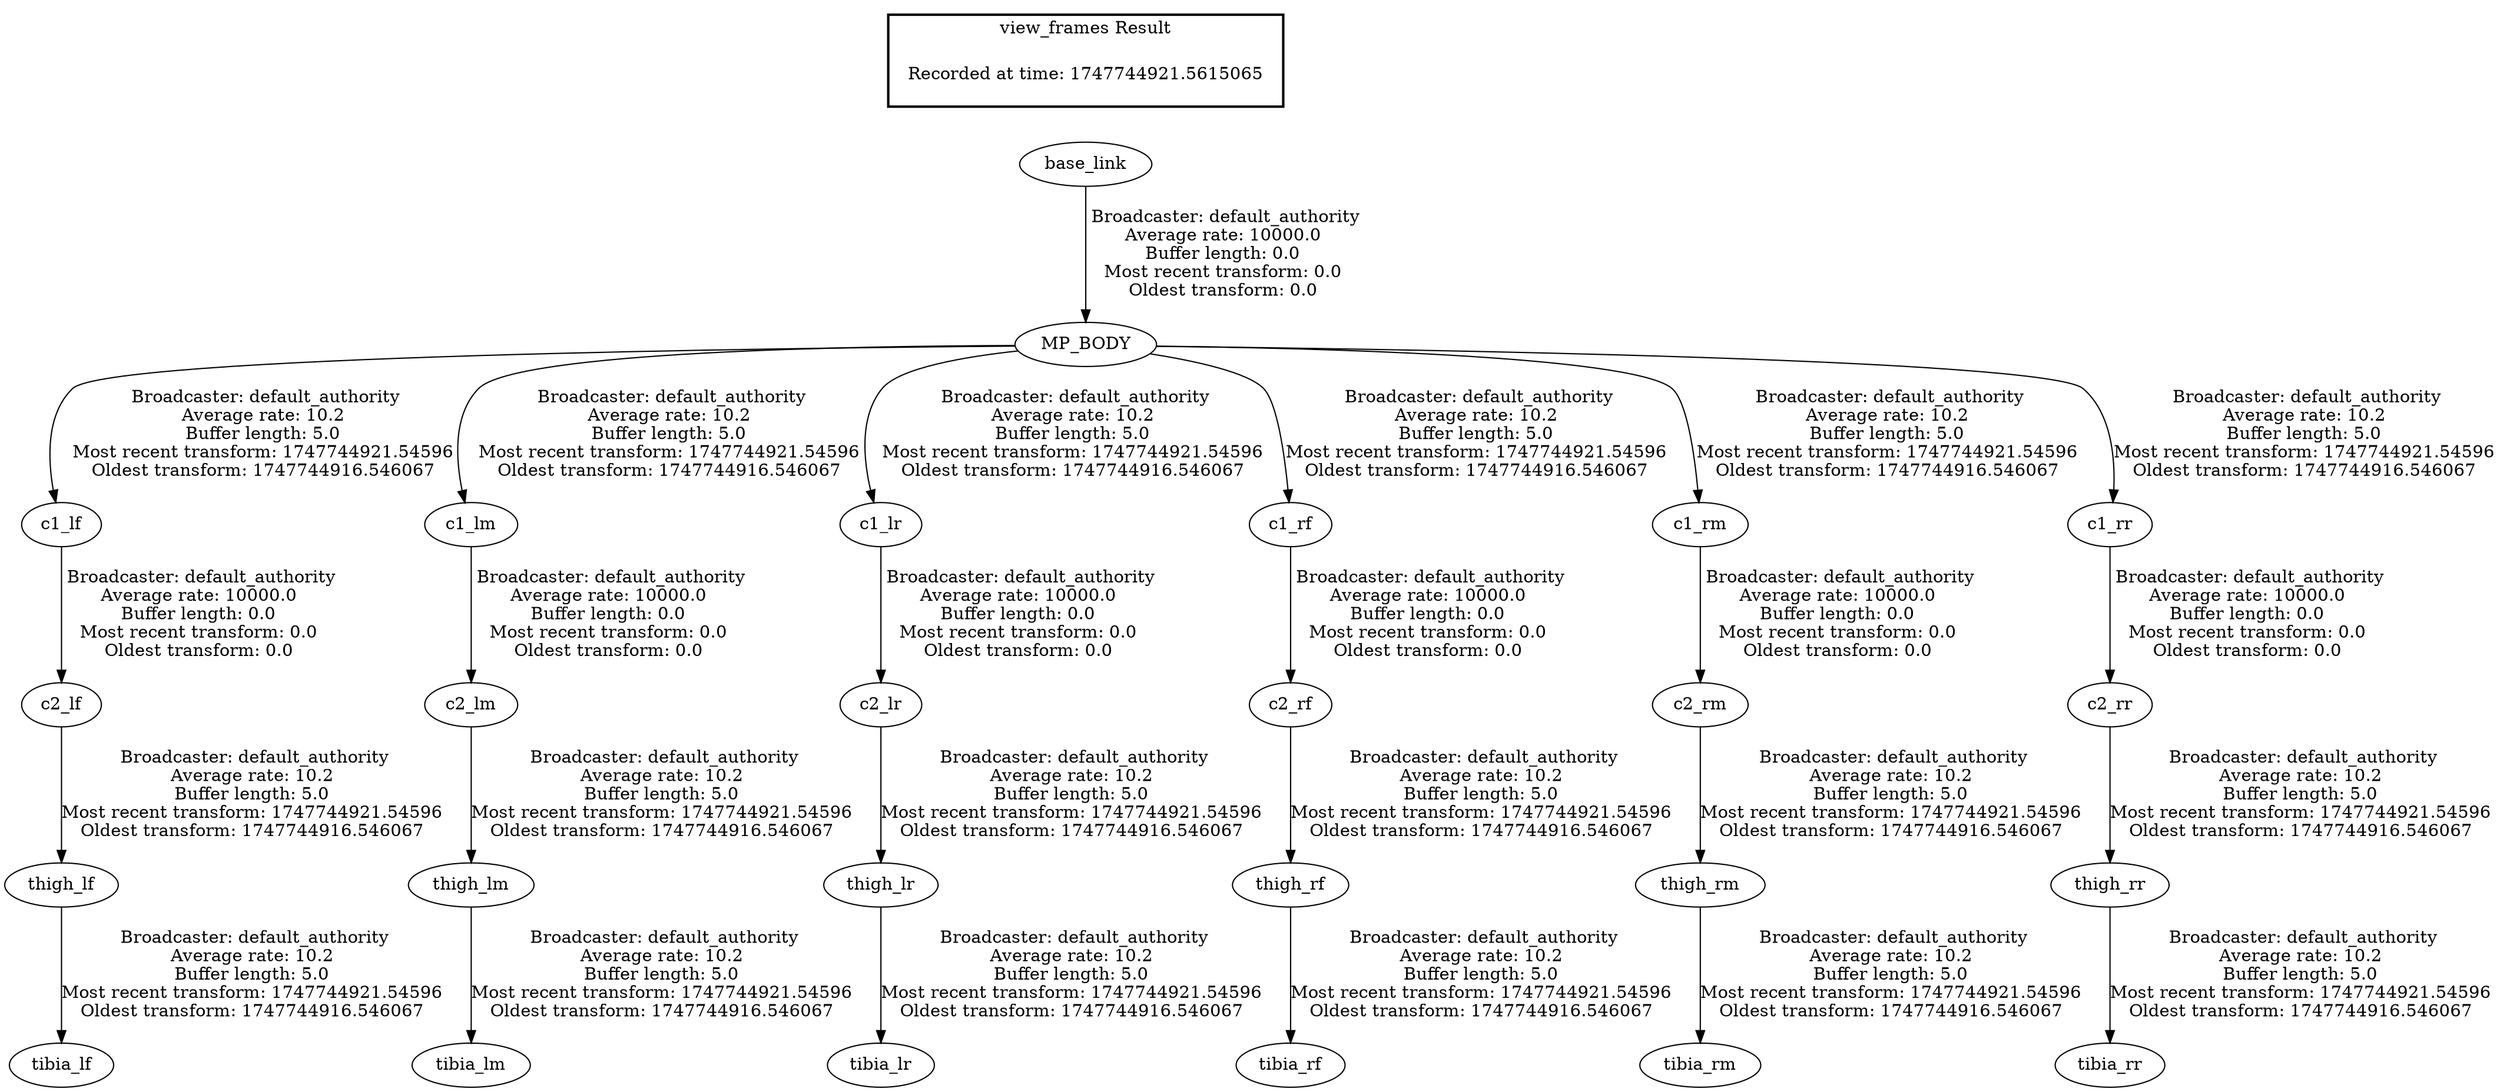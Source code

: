 digraph G {
"c1_lf" -> "c2_lf"[label=" Broadcaster: default_authority\nAverage rate: 10000.0\nBuffer length: 0.0\nMost recent transform: 0.0\nOldest transform: 0.0\n"];
"MP_BODY" -> "c1_lf"[label=" Broadcaster: default_authority\nAverage rate: 10.2\nBuffer length: 5.0\nMost recent transform: 1747744921.54596\nOldest transform: 1747744916.546067\n"];
"c1_lm" -> "c2_lm"[label=" Broadcaster: default_authority\nAverage rate: 10000.0\nBuffer length: 0.0\nMost recent transform: 0.0\nOldest transform: 0.0\n"];
"MP_BODY" -> "c1_lm"[label=" Broadcaster: default_authority\nAverage rate: 10.2\nBuffer length: 5.0\nMost recent transform: 1747744921.54596\nOldest transform: 1747744916.546067\n"];
"c1_lr" -> "c2_lr"[label=" Broadcaster: default_authority\nAverage rate: 10000.0\nBuffer length: 0.0\nMost recent transform: 0.0\nOldest transform: 0.0\n"];
"MP_BODY" -> "c1_lr"[label=" Broadcaster: default_authority\nAverage rate: 10.2\nBuffer length: 5.0\nMost recent transform: 1747744921.54596\nOldest transform: 1747744916.546067\n"];
"c1_rf" -> "c2_rf"[label=" Broadcaster: default_authority\nAverage rate: 10000.0\nBuffer length: 0.0\nMost recent transform: 0.0\nOldest transform: 0.0\n"];
"MP_BODY" -> "c1_rf"[label=" Broadcaster: default_authority\nAverage rate: 10.2\nBuffer length: 5.0\nMost recent transform: 1747744921.54596\nOldest transform: 1747744916.546067\n"];
"c1_rm" -> "c2_rm"[label=" Broadcaster: default_authority\nAverage rate: 10000.0\nBuffer length: 0.0\nMost recent transform: 0.0\nOldest transform: 0.0\n"];
"MP_BODY" -> "c1_rm"[label=" Broadcaster: default_authority\nAverage rate: 10.2\nBuffer length: 5.0\nMost recent transform: 1747744921.54596\nOldest transform: 1747744916.546067\n"];
"c1_rr" -> "c2_rr"[label=" Broadcaster: default_authority\nAverage rate: 10000.0\nBuffer length: 0.0\nMost recent transform: 0.0\nOldest transform: 0.0\n"];
"MP_BODY" -> "c1_rr"[label=" Broadcaster: default_authority\nAverage rate: 10.2\nBuffer length: 5.0\nMost recent transform: 1747744921.54596\nOldest transform: 1747744916.546067\n"];
"base_link" -> "MP_BODY"[label=" Broadcaster: default_authority\nAverage rate: 10000.0\nBuffer length: 0.0\nMost recent transform: 0.0\nOldest transform: 0.0\n"];
"c2_lf" -> "thigh_lf"[label=" Broadcaster: default_authority\nAverage rate: 10.2\nBuffer length: 5.0\nMost recent transform: 1747744921.54596\nOldest transform: 1747744916.546067\n"];
"c2_lm" -> "thigh_lm"[label=" Broadcaster: default_authority\nAverage rate: 10.2\nBuffer length: 5.0\nMost recent transform: 1747744921.54596\nOldest transform: 1747744916.546067\n"];
"c2_lr" -> "thigh_lr"[label=" Broadcaster: default_authority\nAverage rate: 10.2\nBuffer length: 5.0\nMost recent transform: 1747744921.54596\nOldest transform: 1747744916.546067\n"];
"c2_rf" -> "thigh_rf"[label=" Broadcaster: default_authority\nAverage rate: 10.2\nBuffer length: 5.0\nMost recent transform: 1747744921.54596\nOldest transform: 1747744916.546067\n"];
"c2_rm" -> "thigh_rm"[label=" Broadcaster: default_authority\nAverage rate: 10.2\nBuffer length: 5.0\nMost recent transform: 1747744921.54596\nOldest transform: 1747744916.546067\n"];
"c2_rr" -> "thigh_rr"[label=" Broadcaster: default_authority\nAverage rate: 10.2\nBuffer length: 5.0\nMost recent transform: 1747744921.54596\nOldest transform: 1747744916.546067\n"];
"thigh_lf" -> "tibia_lf"[label=" Broadcaster: default_authority\nAverage rate: 10.2\nBuffer length: 5.0\nMost recent transform: 1747744921.54596\nOldest transform: 1747744916.546067\n"];
"thigh_lm" -> "tibia_lm"[label=" Broadcaster: default_authority\nAverage rate: 10.2\nBuffer length: 5.0\nMost recent transform: 1747744921.54596\nOldest transform: 1747744916.546067\n"];
"thigh_lr" -> "tibia_lr"[label=" Broadcaster: default_authority\nAverage rate: 10.2\nBuffer length: 5.0\nMost recent transform: 1747744921.54596\nOldest transform: 1747744916.546067\n"];
"thigh_rf" -> "tibia_rf"[label=" Broadcaster: default_authority\nAverage rate: 10.2\nBuffer length: 5.0\nMost recent transform: 1747744921.54596\nOldest transform: 1747744916.546067\n"];
"thigh_rm" -> "tibia_rm"[label=" Broadcaster: default_authority\nAverage rate: 10.2\nBuffer length: 5.0\nMost recent transform: 1747744921.54596\nOldest transform: 1747744916.546067\n"];
"thigh_rr" -> "tibia_rr"[label=" Broadcaster: default_authority\nAverage rate: 10.2\nBuffer length: 5.0\nMost recent transform: 1747744921.54596\nOldest transform: 1747744916.546067\n"];
edge [style=invis];
 subgraph cluster_legend { style=bold; color=black; label ="view_frames Result";
"Recorded at time: 1747744921.5615065"[ shape=plaintext ] ;
}->"base_link";
}